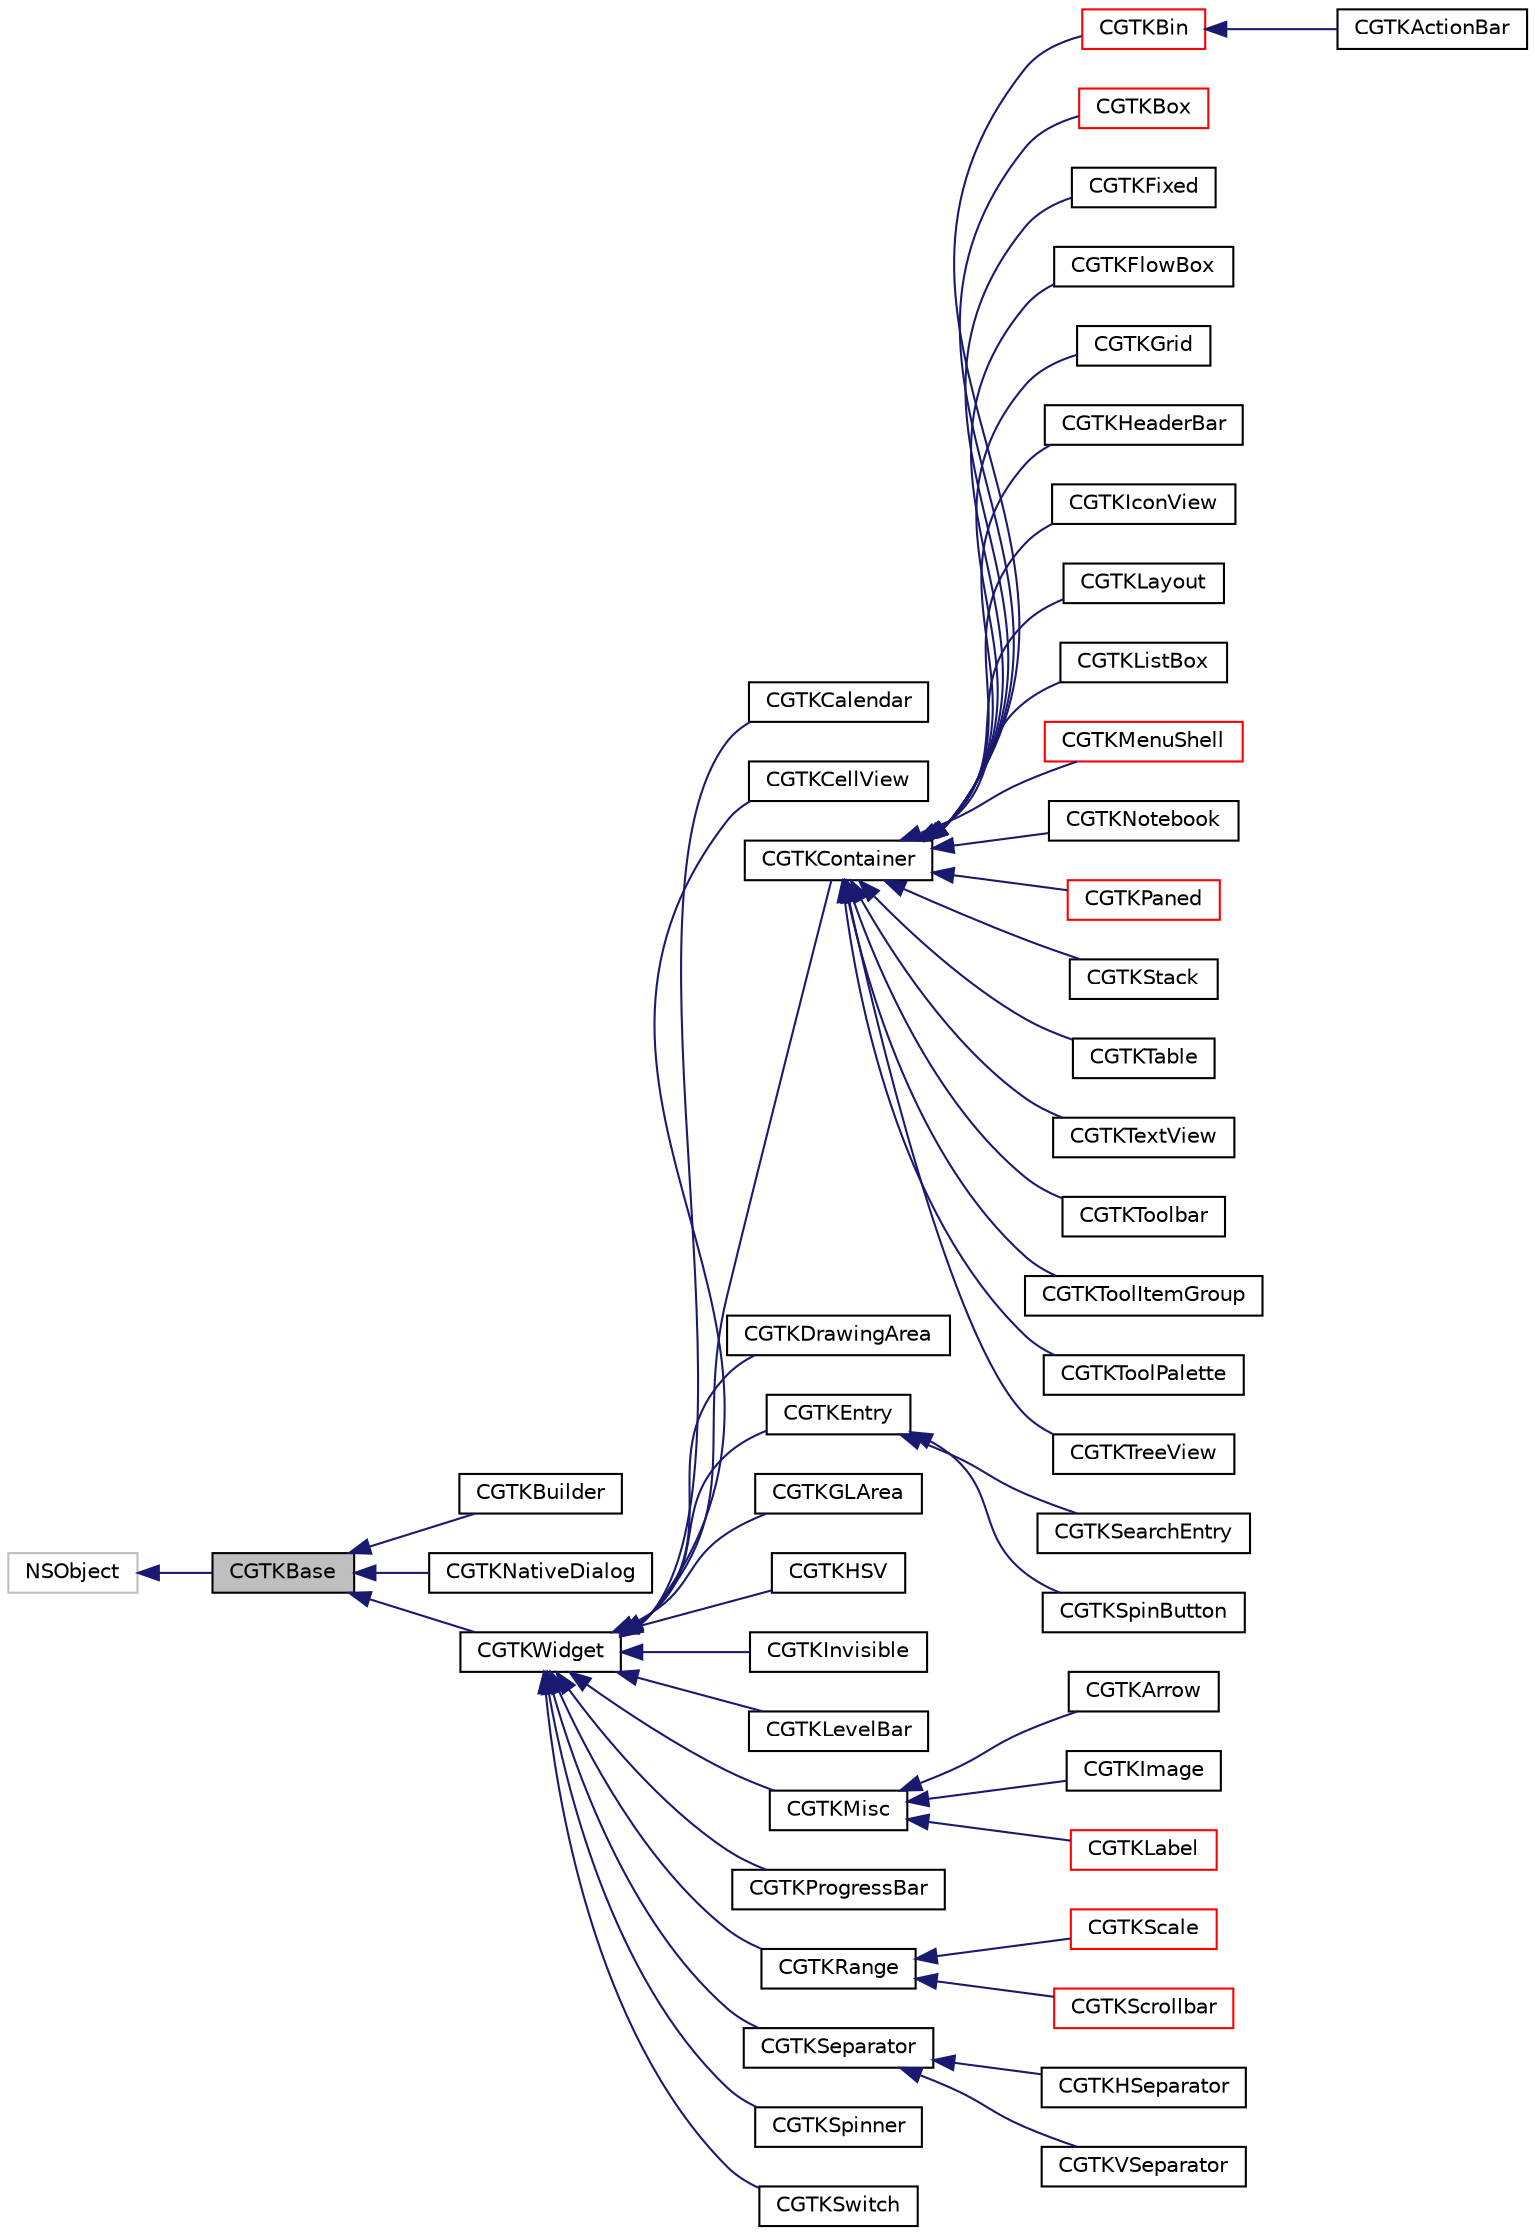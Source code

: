 digraph "CGTKBase"
{
  edge [fontname="Helvetica",fontsize="10",labelfontname="Helvetica",labelfontsize="10"];
  node [fontname="Helvetica",fontsize="10",shape=record];
  rankdir="LR";
  Node0 [label="CGTKBase",height=0.2,width=0.4,color="black", fillcolor="grey75", style="filled", fontcolor="black"];
  Node1 -> Node0 [dir="back",color="midnightblue",fontsize="10",style="solid",fontname="Helvetica"];
  Node1 [label="NSObject",height=0.2,width=0.4,color="grey75", fillcolor="white", style="filled"];
  Node0 -> Node2 [dir="back",color="midnightblue",fontsize="10",style="solid",fontname="Helvetica"];
  Node2 [label="CGTKBuilder",height=0.2,width=0.4,color="black", fillcolor="white", style="filled",URL="$interface_c_g_t_k_builder.html"];
  Node0 -> Node3 [dir="back",color="midnightblue",fontsize="10",style="solid",fontname="Helvetica"];
  Node3 [label="CGTKNativeDialog",height=0.2,width=0.4,color="black", fillcolor="white", style="filled",URL="$interface_c_g_t_k_native_dialog.html"];
  Node0 -> Node4 [dir="back",color="midnightblue",fontsize="10",style="solid",fontname="Helvetica"];
  Node4 [label="CGTKWidget",height=0.2,width=0.4,color="black", fillcolor="white", style="filled",URL="$interface_c_g_t_k_widget.html"];
  Node4 -> Node5 [dir="back",color="midnightblue",fontsize="10",style="solid",fontname="Helvetica"];
  Node5 [label="CGTKCalendar",height=0.2,width=0.4,color="black", fillcolor="white", style="filled",URL="$interface_c_g_t_k_calendar.html"];
  Node4 -> Node6 [dir="back",color="midnightblue",fontsize="10",style="solid",fontname="Helvetica"];
  Node6 [label="CGTKCellView",height=0.2,width=0.4,color="black", fillcolor="white", style="filled",URL="$interface_c_g_t_k_cell_view.html"];
  Node4 -> Node7 [dir="back",color="midnightblue",fontsize="10",style="solid",fontname="Helvetica"];
  Node7 [label="CGTKContainer",height=0.2,width=0.4,color="black", fillcolor="white", style="filled",URL="$interface_c_g_t_k_container.html"];
  Node7 -> Node8 [dir="back",color="midnightblue",fontsize="10",style="solid",fontname="Helvetica"];
  Node8 [label="CGTKBin",height=0.2,width=0.4,color="red", fillcolor="white", style="filled",URL="$interface_c_g_t_k_bin.html"];
  Node8 -> Node9 [dir="back",color="midnightblue",fontsize="10",style="solid",fontname="Helvetica"];
  Node9 [label="CGTKActionBar",height=0.2,width=0.4,color="black", fillcolor="white", style="filled",URL="$interface_c_g_t_k_action_bar.html"];
  Node7 -> Node68 [dir="back",color="midnightblue",fontsize="10",style="solid",fontname="Helvetica"];
  Node68 [label="CGTKBox",height=0.2,width=0.4,color="red", fillcolor="white", style="filled",URL="$interface_c_g_t_k_box.html"];
  Node7 -> Node86 [dir="back",color="midnightblue",fontsize="10",style="solid",fontname="Helvetica"];
  Node86 [label="CGTKFixed",height=0.2,width=0.4,color="black", fillcolor="white", style="filled",URL="$interface_c_g_t_k_fixed.html"];
  Node7 -> Node87 [dir="back",color="midnightblue",fontsize="10",style="solid",fontname="Helvetica"];
  Node87 [label="CGTKFlowBox",height=0.2,width=0.4,color="black", fillcolor="white", style="filled",URL="$interface_c_g_t_k_flow_box.html"];
  Node7 -> Node88 [dir="back",color="midnightblue",fontsize="10",style="solid",fontname="Helvetica"];
  Node88 [label="CGTKGrid",height=0.2,width=0.4,color="black", fillcolor="white", style="filled",URL="$interface_c_g_t_k_grid.html"];
  Node7 -> Node89 [dir="back",color="midnightblue",fontsize="10",style="solid",fontname="Helvetica"];
  Node89 [label="CGTKHeaderBar",height=0.2,width=0.4,color="black", fillcolor="white", style="filled",URL="$interface_c_g_t_k_header_bar.html"];
  Node7 -> Node90 [dir="back",color="midnightblue",fontsize="10",style="solid",fontname="Helvetica"];
  Node90 [label="CGTKIconView",height=0.2,width=0.4,color="black", fillcolor="white", style="filled",URL="$interface_c_g_t_k_icon_view.html"];
  Node7 -> Node91 [dir="back",color="midnightblue",fontsize="10",style="solid",fontname="Helvetica"];
  Node91 [label="CGTKLayout",height=0.2,width=0.4,color="black", fillcolor="white", style="filled",URL="$interface_c_g_t_k_layout.html"];
  Node7 -> Node92 [dir="back",color="midnightblue",fontsize="10",style="solid",fontname="Helvetica"];
  Node92 [label="CGTKListBox",height=0.2,width=0.4,color="black", fillcolor="white", style="filled",URL="$interface_c_g_t_k_list_box.html"];
  Node7 -> Node93 [dir="back",color="midnightblue",fontsize="10",style="solid",fontname="Helvetica"];
  Node93 [label="CGTKMenuShell",height=0.2,width=0.4,color="red", fillcolor="white", style="filled",URL="$interface_c_g_t_k_menu_shell.html"];
  Node7 -> Node97 [dir="back",color="midnightblue",fontsize="10",style="solid",fontname="Helvetica"];
  Node97 [label="CGTKNotebook",height=0.2,width=0.4,color="black", fillcolor="white", style="filled",URL="$interface_c_g_t_k_notebook.html"];
  Node7 -> Node98 [dir="back",color="midnightblue",fontsize="10",style="solid",fontname="Helvetica"];
  Node98 [label="CGTKPaned",height=0.2,width=0.4,color="red", fillcolor="white", style="filled",URL="$interface_c_g_t_k_paned.html"];
  Node7 -> Node101 [dir="back",color="midnightblue",fontsize="10",style="solid",fontname="Helvetica"];
  Node101 [label="CGTKStack",height=0.2,width=0.4,color="black", fillcolor="white", style="filled",URL="$interface_c_g_t_k_stack.html"];
  Node7 -> Node102 [dir="back",color="midnightblue",fontsize="10",style="solid",fontname="Helvetica"];
  Node102 [label="CGTKTable",height=0.2,width=0.4,color="black", fillcolor="white", style="filled",URL="$interface_c_g_t_k_table.html"];
  Node7 -> Node103 [dir="back",color="midnightblue",fontsize="10",style="solid",fontname="Helvetica"];
  Node103 [label="CGTKTextView",height=0.2,width=0.4,color="black", fillcolor="white", style="filled",URL="$interface_c_g_t_k_text_view.html"];
  Node7 -> Node104 [dir="back",color="midnightblue",fontsize="10",style="solid",fontname="Helvetica"];
  Node104 [label="CGTKToolbar",height=0.2,width=0.4,color="black", fillcolor="white", style="filled",URL="$interface_c_g_t_k_toolbar.html"];
  Node7 -> Node105 [dir="back",color="midnightblue",fontsize="10",style="solid",fontname="Helvetica"];
  Node105 [label="CGTKToolItemGroup",height=0.2,width=0.4,color="black", fillcolor="white", style="filled",URL="$interface_c_g_t_k_tool_item_group.html"];
  Node7 -> Node106 [dir="back",color="midnightblue",fontsize="10",style="solid",fontname="Helvetica"];
  Node106 [label="CGTKToolPalette",height=0.2,width=0.4,color="black", fillcolor="white", style="filled",URL="$interface_c_g_t_k_tool_palette.html"];
  Node7 -> Node107 [dir="back",color="midnightblue",fontsize="10",style="solid",fontname="Helvetica"];
  Node107 [label="CGTKTreeView",height=0.2,width=0.4,color="black", fillcolor="white", style="filled",URL="$interface_c_g_t_k_tree_view.html"];
  Node4 -> Node108 [dir="back",color="midnightblue",fontsize="10",style="solid",fontname="Helvetica"];
  Node108 [label="CGTKDrawingArea",height=0.2,width=0.4,color="black", fillcolor="white", style="filled",URL="$interface_c_g_t_k_drawing_area.html"];
  Node4 -> Node109 [dir="back",color="midnightblue",fontsize="10",style="solid",fontname="Helvetica"];
  Node109 [label="CGTKEntry",height=0.2,width=0.4,color="black", fillcolor="white", style="filled",URL="$interface_c_g_t_k_entry.html"];
  Node109 -> Node110 [dir="back",color="midnightblue",fontsize="10",style="solid",fontname="Helvetica"];
  Node110 [label="CGTKSearchEntry",height=0.2,width=0.4,color="black", fillcolor="white", style="filled",URL="$interface_c_g_t_k_search_entry.html"];
  Node109 -> Node111 [dir="back",color="midnightblue",fontsize="10",style="solid",fontname="Helvetica"];
  Node111 [label="CGTKSpinButton",height=0.2,width=0.4,color="black", fillcolor="white", style="filled",URL="$interface_c_g_t_k_spin_button.html"];
  Node4 -> Node112 [dir="back",color="midnightblue",fontsize="10",style="solid",fontname="Helvetica"];
  Node112 [label="CGTKGLArea",height=0.2,width=0.4,color="black", fillcolor="white", style="filled",URL="$interface_c_g_t_k_g_l_area.html"];
  Node4 -> Node113 [dir="back",color="midnightblue",fontsize="10",style="solid",fontname="Helvetica"];
  Node113 [label="CGTKHSV",height=0.2,width=0.4,color="black", fillcolor="white", style="filled",URL="$interface_c_g_t_k_h_s_v.html"];
  Node4 -> Node114 [dir="back",color="midnightblue",fontsize="10",style="solid",fontname="Helvetica"];
  Node114 [label="CGTKInvisible",height=0.2,width=0.4,color="black", fillcolor="white", style="filled",URL="$interface_c_g_t_k_invisible.html"];
  Node4 -> Node115 [dir="back",color="midnightblue",fontsize="10",style="solid",fontname="Helvetica"];
  Node115 [label="CGTKLevelBar",height=0.2,width=0.4,color="black", fillcolor="white", style="filled",URL="$interface_c_g_t_k_level_bar.html"];
  Node4 -> Node116 [dir="back",color="midnightblue",fontsize="10",style="solid",fontname="Helvetica"];
  Node116 [label="CGTKMisc",height=0.2,width=0.4,color="black", fillcolor="white", style="filled",URL="$interface_c_g_t_k_misc.html"];
  Node116 -> Node117 [dir="back",color="midnightblue",fontsize="10",style="solid",fontname="Helvetica"];
  Node117 [label="CGTKArrow",height=0.2,width=0.4,color="black", fillcolor="white", style="filled",URL="$interface_c_g_t_k_arrow.html"];
  Node116 -> Node118 [dir="back",color="midnightblue",fontsize="10",style="solid",fontname="Helvetica"];
  Node118 [label="CGTKImage",height=0.2,width=0.4,color="black", fillcolor="white", style="filled",URL="$interface_c_g_t_k_image.html"];
  Node116 -> Node119 [dir="back",color="midnightblue",fontsize="10",style="solid",fontname="Helvetica"];
  Node119 [label="CGTKLabel",height=0.2,width=0.4,color="red", fillcolor="white", style="filled",URL="$interface_c_g_t_k_label.html"];
  Node4 -> Node121 [dir="back",color="midnightblue",fontsize="10",style="solid",fontname="Helvetica"];
  Node121 [label="CGTKProgressBar",height=0.2,width=0.4,color="black", fillcolor="white", style="filled",URL="$interface_c_g_t_k_progress_bar.html"];
  Node4 -> Node122 [dir="back",color="midnightblue",fontsize="10",style="solid",fontname="Helvetica"];
  Node122 [label="CGTKRange",height=0.2,width=0.4,color="black", fillcolor="white", style="filled",URL="$interface_c_g_t_k_range.html"];
  Node122 -> Node123 [dir="back",color="midnightblue",fontsize="10",style="solid",fontname="Helvetica"];
  Node123 [label="CGTKScale",height=0.2,width=0.4,color="red", fillcolor="white", style="filled",URL="$interface_c_g_t_k_scale.html"];
  Node122 -> Node126 [dir="back",color="midnightblue",fontsize="10",style="solid",fontname="Helvetica"];
  Node126 [label="CGTKScrollbar",height=0.2,width=0.4,color="red", fillcolor="white", style="filled",URL="$interface_c_g_t_k_scrollbar.html"];
  Node4 -> Node129 [dir="back",color="midnightblue",fontsize="10",style="solid",fontname="Helvetica"];
  Node129 [label="CGTKSeparator",height=0.2,width=0.4,color="black", fillcolor="white", style="filled",URL="$interface_c_g_t_k_separator.html"];
  Node129 -> Node130 [dir="back",color="midnightblue",fontsize="10",style="solid",fontname="Helvetica"];
  Node130 [label="CGTKHSeparator",height=0.2,width=0.4,color="black", fillcolor="white", style="filled",URL="$interface_c_g_t_k_h_separator.html"];
  Node129 -> Node131 [dir="back",color="midnightblue",fontsize="10",style="solid",fontname="Helvetica"];
  Node131 [label="CGTKVSeparator",height=0.2,width=0.4,color="black", fillcolor="white", style="filled",URL="$interface_c_g_t_k_v_separator.html"];
  Node4 -> Node132 [dir="back",color="midnightblue",fontsize="10",style="solid",fontname="Helvetica"];
  Node132 [label="CGTKSpinner",height=0.2,width=0.4,color="black", fillcolor="white", style="filled",URL="$interface_c_g_t_k_spinner.html"];
  Node4 -> Node133 [dir="back",color="midnightblue",fontsize="10",style="solid",fontname="Helvetica"];
  Node133 [label="CGTKSwitch",height=0.2,width=0.4,color="black", fillcolor="white", style="filled",URL="$interface_c_g_t_k_switch.html"];
}
